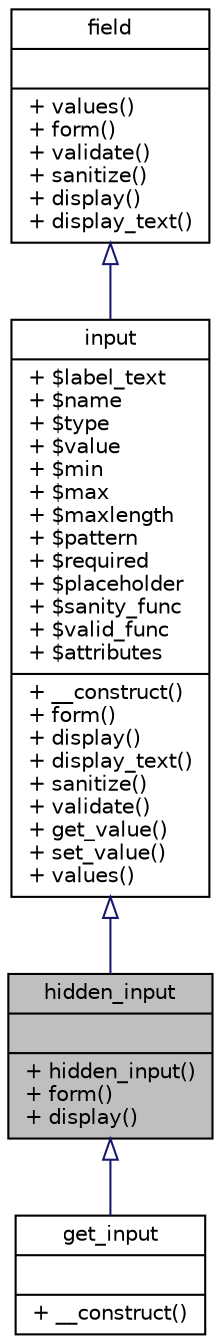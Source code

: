 digraph "hidden_input"
{
  edge [fontname="Helvetica",fontsize="10",labelfontname="Helvetica",labelfontsize="10"];
  node [fontname="Helvetica",fontsize="10",shape=record];
  Node1 [label="{hidden_input\n||+ hidden_input()\l+ form()\l+ display()\l}",height=0.2,width=0.4,color="black", fillcolor="grey75", style="filled", fontcolor="black"];
  Node2 -> Node1 [dir="back",color="midnightblue",fontsize="10",style="solid",arrowtail="onormal",fontname="Helvetica"];
  Node2 [label="{input\n|+ $label_text\l+ $name\l+ $type\l+ $value\l+ $min\l+ $max\l+ $maxlength\l+ $pattern\l+ $required\l+ $placeholder\l+ $sanity_func\l+ $valid_func\l+ $attributes\l|+ __construct()\l+ form()\l+ display()\l+ display_text()\l+ sanitize()\l+ validate()\l+ get_value()\l+ set_value()\l+ values()\l}",height=0.2,width=0.4,color="black", fillcolor="white", style="filled",URL="$classinput.html",tooltip="The class input describes a form element, it&#39;s attributes and how it is validated and sanitized..."];
  Node3 -> Node2 [dir="back",color="midnightblue",fontsize="10",style="solid",arrowtail="onormal",fontname="Helvetica"];
  Node3 [label="{field\n||+ values()\l+ form()\l+ validate()\l+ sanitize()\l+ display()\l+ display_text()\l}",height=0.2,width=0.4,color="black", fillcolor="white", style="filled",URL="$interfacefield.html"];
  Node1 -> Node4 [dir="back",color="midnightblue",fontsize="10",style="solid",arrowtail="onormal",fontname="Helvetica"];
  Node4 [label="{get_input\n||+ __construct()\l}",height=0.2,width=0.4,color="black", fillcolor="white", style="filled",URL="$classget__input.html",tooltip="An hidden_input that reads its value from the $_GET global array on creation. "];
}
